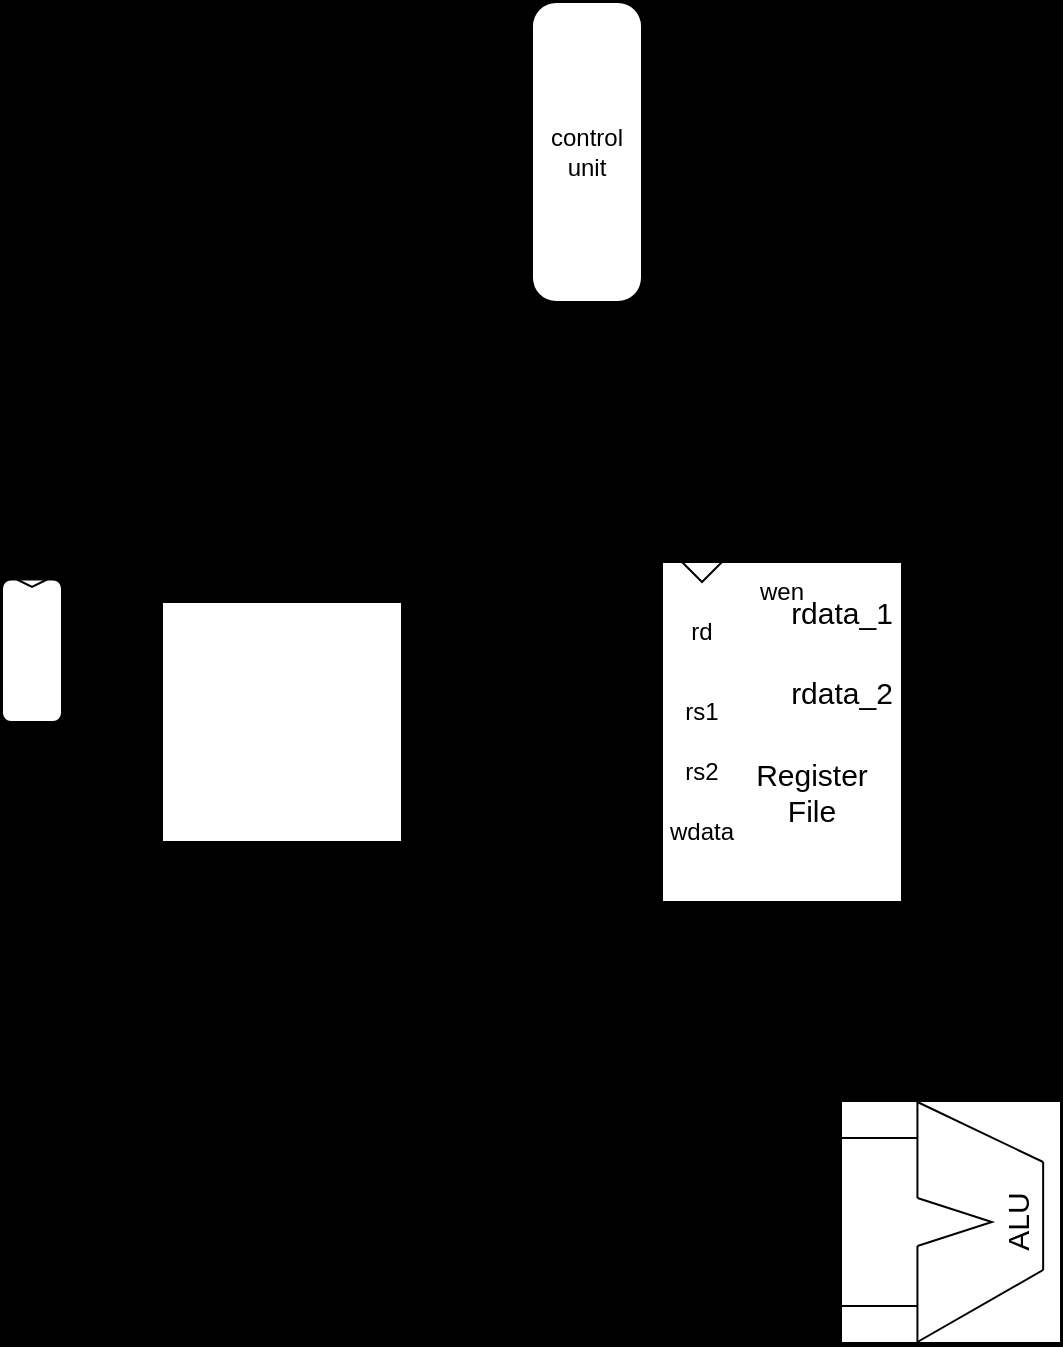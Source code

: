 <mxfile version="21.0.6" type="github" pages="2">
  <diagram name="Page-1" id="16e2658f-23c8-b752-8be9-c03fbebb8bbe">
    <mxGraphModel dx="1118" dy="1023" grid="1" gridSize="10" guides="1" tooltips="1" connect="1" arrows="0" fold="1" page="0" pageScale="1" pageWidth="1100" pageHeight="850" background="#000000" math="0" shadow="0">
      <root>
        <mxCell id="0" />
        <mxCell id="1" parent="0" />
        <mxCell id="Z0wh2rYoc3VQ_gcaiNQV-62" value="" style="group;fillColor=default;" parent="1" vertex="1" connectable="0">
          <mxGeometry x="710" y="350" width="109.005" height="120" as="geometry" />
        </mxCell>
        <mxCell id="Z0wh2rYoc3VQ_gcaiNQV-46" value="" style="endArrow=none;html=1;rounded=0;fontSize=23;" parent="Z0wh2rYoc3VQ_gcaiNQV-62" edge="1">
          <mxGeometry width="50" height="50" relative="1" as="geometry">
            <mxPoint y="18" as="sourcePoint" />
            <mxPoint x="37.714" y="18" as="targetPoint" />
          </mxGeometry>
        </mxCell>
        <mxCell id="Z0wh2rYoc3VQ_gcaiNQV-38" value="" style="endArrow=none;html=1;rounded=0;" parent="Z0wh2rYoc3VQ_gcaiNQV-62" edge="1">
          <mxGeometry width="50" height="50" relative="1" as="geometry">
            <mxPoint x="37.714" y="48" as="sourcePoint" />
            <mxPoint x="37.714" y="72" as="targetPoint" />
            <Array as="points">
              <mxPoint x="74.945" y="60" />
            </Array>
          </mxGeometry>
        </mxCell>
        <mxCell id="Z0wh2rYoc3VQ_gcaiNQV-39" value="" style="endArrow=none;html=1;rounded=0;" parent="Z0wh2rYoc3VQ_gcaiNQV-62" edge="1">
          <mxGeometry width="50" height="50" relative="1" as="geometry">
            <mxPoint x="37.714" y="48" as="sourcePoint" />
            <mxPoint x="37.714" as="targetPoint" />
            <Array as="points">
              <mxPoint x="37.714" y="20" />
            </Array>
          </mxGeometry>
        </mxCell>
        <mxCell id="Z0wh2rYoc3VQ_gcaiNQV-40" value="" style="endArrow=none;html=1;rounded=0;" parent="Z0wh2rYoc3VQ_gcaiNQV-62" edge="1">
          <mxGeometry width="50" height="50" relative="1" as="geometry">
            <mxPoint x="37.714" y="120" as="sourcePoint" />
            <mxPoint x="37.714" y="72" as="targetPoint" />
          </mxGeometry>
        </mxCell>
        <mxCell id="Z0wh2rYoc3VQ_gcaiNQV-41" value="" style="endArrow=none;html=1;rounded=0;" parent="Z0wh2rYoc3VQ_gcaiNQV-62" edge="1">
          <mxGeometry width="50" height="50" relative="1" as="geometry">
            <mxPoint x="37.714" as="sourcePoint" />
            <mxPoint x="100.571" y="30" as="targetPoint" />
          </mxGeometry>
        </mxCell>
        <mxCell id="Z0wh2rYoc3VQ_gcaiNQV-42" value="" style="endArrow=none;html=1;rounded=0;movable=1;resizable=1;rotatable=1;deletable=1;editable=1;locked=0;connectable=1;" parent="Z0wh2rYoc3VQ_gcaiNQV-62" edge="1">
          <mxGeometry width="50" height="50" relative="1" as="geometry">
            <mxPoint x="100.571" y="84" as="sourcePoint" />
            <mxPoint x="37.714" y="120" as="targetPoint" />
          </mxGeometry>
        </mxCell>
        <mxCell id="Z0wh2rYoc3VQ_gcaiNQV-43" value="" style="endArrow=none;html=1;rounded=0;" parent="Z0wh2rYoc3VQ_gcaiNQV-62" edge="1">
          <mxGeometry width="50" height="50" relative="1" as="geometry">
            <mxPoint x="100.571" y="84" as="sourcePoint" />
            <mxPoint x="100.571" y="29.998" as="targetPoint" />
          </mxGeometry>
        </mxCell>
        <mxCell id="Z0wh2rYoc3VQ_gcaiNQV-45" value="&lt;font style=&quot;font-size: 15px;&quot;&gt;ALU&lt;/font&gt;" style="text;strokeColor=none;align=center;fillColor=none;html=1;verticalAlign=middle;whiteSpace=wrap;rounded=0;direction=south;rotation=-90;container=0;" parent="Z0wh2rYoc3VQ_gcaiNQV-62" vertex="1">
          <mxGeometry x="79.29" y="38.29" width="17.43" height="42" as="geometry" />
        </mxCell>
        <mxCell id="Z0wh2rYoc3VQ_gcaiNQV-47" value="" style="endArrow=none;html=1;rounded=0;fontSize=23;" parent="Z0wh2rYoc3VQ_gcaiNQV-62" edge="1">
          <mxGeometry width="50" height="50" relative="1" as="geometry">
            <mxPoint y="102" as="sourcePoint" />
            <mxPoint x="37.714" y="102" as="targetPoint" />
          </mxGeometry>
        </mxCell>
        <mxCell id="jSqCd0GQv_M0WnS283iv-14" value="" style="group" vertex="1" connectable="0" parent="1">
          <mxGeometry x="290" y="70" width="30" height="90" as="geometry" />
        </mxCell>
        <mxCell id="JPiBVwmPEjv8jOsTFSt1-4" value="" style="rounded=1;whiteSpace=wrap;html=1;fontSize=15;fillColor=default;container=0;" parent="jSqCd0GQv_M0WnS283iv-14" vertex="1">
          <mxGeometry y="18.75" width="30" height="71.25" as="geometry" />
        </mxCell>
        <mxCell id="JPiBVwmPEjv8jOsTFSt1-5" value="" style="edgeStyle=none;orthogonalLoop=1;jettySize=auto;html=1;rounded=0;fontSize=15;startArrow=none;startFill=0;endArrow=none;endFill=0;exitX=0.25;exitY=0;exitDx=0;exitDy=0;entryX=0.75;entryY=0;entryDx=0;entryDy=0;" parent="jSqCd0GQv_M0WnS283iv-14" source="JPiBVwmPEjv8jOsTFSt1-4" target="JPiBVwmPEjv8jOsTFSt1-4" edge="1">
          <mxGeometry width="80" relative="1" as="geometry">
            <mxPoint x="5.0" y="18.75" as="sourcePoint" />
            <mxPoint x="25.0" y="18.75" as="targetPoint" />
            <Array as="points">
              <mxPoint x="15" y="22.5" />
            </Array>
          </mxGeometry>
        </mxCell>
        <mxCell id="JPiBVwmPEjv8jOsTFSt1-6" value="" style="edgeStyle=none;orthogonalLoop=1;jettySize=auto;html=1;rounded=0;fontSize=15;startArrow=none;startFill=0;endArrow=none;endFill=0;" parent="jSqCd0GQv_M0WnS283iv-14" edge="1">
          <mxGeometry width="80" relative="1" as="geometry">
            <mxPoint x="15" y="11.25" as="sourcePoint" />
            <mxPoint x="14.905" y="18.75" as="targetPoint" />
            <Array as="points" />
          </mxGeometry>
        </mxCell>
        <mxCell id="JPiBVwmPEjv8jOsTFSt1-7" value="CLK" style="text;strokeColor=none;align=center;fillColor=none;html=1;verticalAlign=middle;whiteSpace=wrap;rounded=0;fontSize=15;container=0;" parent="jSqCd0GQv_M0WnS283iv-14" vertex="1">
          <mxGeometry width="30" height="11.25" as="geometry" />
        </mxCell>
        <mxCell id="jSqCd0GQv_M0WnS283iv-16" value="" style="edgeStyle=none;orthogonalLoop=1;jettySize=auto;html=1;rounded=0;fontSize=12;startSize=8;endSize=8;curved=1;endArrow=none;endFill=0;" edge="1" parent="1">
          <mxGeometry width="120" relative="1" as="geometry">
            <mxPoint x="320" y="120" as="sourcePoint" />
            <mxPoint x="370" y="120" as="targetPoint" />
            <Array as="points" />
          </mxGeometry>
        </mxCell>
        <mxCell id="jSqCd0GQv_M0WnS283iv-17" value="" style="whiteSpace=wrap;html=1;aspect=fixed;fontFamily=Helvetica;fontSize=12;fontColor=default;direction=north;" vertex="1" parent="1">
          <mxGeometry x="370" y="100" width="120" height="120" as="geometry" />
        </mxCell>
        <mxCell id="jSqCd0GQv_M0WnS283iv-18" value="memory" style="text;strokeColor=none;align=center;fillColor=none;html=1;verticalAlign=middle;whiteSpace=wrap;rounded=0;fontSize=12;fontFamily=Helvetica;fontColor=default;" vertex="1" parent="1">
          <mxGeometry x="400" y="70" width="60" height="30" as="geometry" />
        </mxCell>
        <mxCell id="jSqCd0GQv_M0WnS283iv-19" value="pc" style="text;strokeColor=none;align=center;fillColor=none;html=1;verticalAlign=middle;whiteSpace=wrap;rounded=0;fontSize=12;fontFamily=Helvetica;fontColor=default;" vertex="1" parent="1">
          <mxGeometry x="310" y="90" width="60" height="30" as="geometry" />
        </mxCell>
        <mxCell id="jSqCd0GQv_M0WnS283iv-20" value="inst" style="text;strokeColor=none;align=center;fillColor=none;html=1;verticalAlign=middle;whiteSpace=wrap;rounded=0;fontSize=12;fontFamily=Helvetica;fontColor=default;" vertex="1" parent="1">
          <mxGeometry x="490" y="90" width="60" height="30" as="geometry" />
        </mxCell>
        <mxCell id="jSqCd0GQv_M0WnS283iv-21" value="" style="edgeStyle=none;orthogonalLoop=1;jettySize=auto;html=1;rounded=0;labelBackgroundColor=default;strokeColor=default;fontFamily=Helvetica;fontSize=12;fontColor=default;endArrow=none;endFill=0;startSize=8;endSize=8;shape=connector;curved=1;" edge="1" parent="1">
          <mxGeometry width="120" relative="1" as="geometry">
            <mxPoint x="490" y="120" as="sourcePoint" />
            <mxPoint x="540" y="120" as="targetPoint" />
            <Array as="points" />
          </mxGeometry>
        </mxCell>
        <mxCell id="jSqCd0GQv_M0WnS283iv-22" value="" style="edgeStyle=none;orthogonalLoop=1;jettySize=auto;html=1;rounded=0;labelBackgroundColor=default;strokeColor=default;fontFamily=Helvetica;fontSize=12;fontColor=default;endArrow=none;endFill=0;startSize=8;endSize=8;shape=connector;curved=1;" edge="1" parent="1">
          <mxGeometry width="120" relative="1" as="geometry">
            <mxPoint x="540" y="10" as="sourcePoint" />
            <mxPoint x="540" y="220" as="targetPoint" />
            <Array as="points" />
          </mxGeometry>
        </mxCell>
        <mxCell id="jSqCd0GQv_M0WnS283iv-24" value="" style="group" vertex="1" connectable="0" parent="1">
          <mxGeometry x="610" y="30" width="170" height="220" as="geometry" />
        </mxCell>
        <mxCell id="Z0wh2rYoc3VQ_gcaiNQV-61" value="" style="rounded=0;whiteSpace=wrap;html=1;fontSize=15;container=0;" parent="jSqCd0GQv_M0WnS283iv-24" vertex="1">
          <mxGeometry x="10" y="50" width="120" height="170" as="geometry" />
        </mxCell>
        <mxCell id="Z0wh2rYoc3VQ_gcaiNQV-64" value="" style="endArrow=none;html=1;rounded=0;fontSize=15;" parent="jSqCd0GQv_M0WnS283iv-24" edge="1">
          <mxGeometry width="50" height="50" relative="1" as="geometry">
            <mxPoint x="30" y="30" as="sourcePoint" />
            <mxPoint x="30" y="50" as="targetPoint" />
          </mxGeometry>
        </mxCell>
        <mxCell id="Z0wh2rYoc3VQ_gcaiNQV-71" value="CLK" style="text;strokeColor=none;align=center;fillColor=none;html=1;verticalAlign=middle;whiteSpace=wrap;rounded=0;fontSize=15;container=0;" parent="jSqCd0GQv_M0WnS283iv-24" vertex="1">
          <mxGeometry width="60" height="30" as="geometry" />
        </mxCell>
        <mxCell id="Z0wh2rYoc3VQ_gcaiNQV-73" value="Register&lt;br&gt;File" style="text;strokeColor=none;align=center;fillColor=none;html=1;verticalAlign=middle;whiteSpace=wrap;rounded=0;fontSize=15;container=0;" parent="jSqCd0GQv_M0WnS283iv-24" vertex="1">
          <mxGeometry x="55" y="150" width="60" height="30" as="geometry" />
        </mxCell>
        <mxCell id="Z0wh2rYoc3VQ_gcaiNQV-74" value="" style="edgeStyle=none;orthogonalLoop=1;jettySize=auto;html=1;rounded=0;fontSize=15;startArrow=none;startFill=0;endArrow=none;endFill=0;" parent="jSqCd0GQv_M0WnS283iv-24" edge="1">
          <mxGeometry width="80" relative="1" as="geometry">
            <mxPoint x="130" y="75" as="sourcePoint" />
            <mxPoint x="170" y="75" as="targetPoint" />
            <Array as="points" />
          </mxGeometry>
        </mxCell>
        <mxCell id="Z0wh2rYoc3VQ_gcaiNQV-75" value="" style="edgeStyle=none;orthogonalLoop=1;jettySize=auto;html=1;rounded=0;fontSize=15;startArrow=none;startFill=0;endArrow=none;endFill=0;" parent="jSqCd0GQv_M0WnS283iv-24" edge="1">
          <mxGeometry width="80" relative="1" as="geometry">
            <mxPoint x="130" y="110" as="sourcePoint" />
            <mxPoint x="170" y="110" as="targetPoint" />
            <Array as="points" />
          </mxGeometry>
        </mxCell>
        <mxCell id="Z0wh2rYoc3VQ_gcaiNQV-76" value="rdata_1" style="text;strokeColor=none;align=center;fillColor=none;html=1;verticalAlign=middle;whiteSpace=wrap;rounded=0;fontSize=15;container=0;" parent="jSqCd0GQv_M0WnS283iv-24" vertex="1">
          <mxGeometry x="70" y="60" width="60" height="30" as="geometry" />
        </mxCell>
        <mxCell id="Z0wh2rYoc3VQ_gcaiNQV-77" value="rdata_2" style="text;strokeColor=none;align=center;fillColor=none;html=1;verticalAlign=middle;whiteSpace=wrap;rounded=0;fontSize=15;container=0;" parent="jSqCd0GQv_M0WnS283iv-24" vertex="1">
          <mxGeometry x="70" y="100" width="60" height="30" as="geometry" />
        </mxCell>
        <mxCell id="JPiBVwmPEjv8jOsTFSt1-1" value="" style="edgeStyle=none;orthogonalLoop=1;jettySize=auto;html=1;rounded=0;fontSize=15;startArrow=none;startFill=0;endArrow=none;endFill=0;" parent="jSqCd0GQv_M0WnS283iv-24" edge="1">
          <mxGeometry width="80" relative="1" as="geometry">
            <mxPoint x="20" y="50" as="sourcePoint" />
            <mxPoint x="40" y="50" as="targetPoint" />
            <Array as="points">
              <mxPoint x="30" y="60" />
            </Array>
          </mxGeometry>
        </mxCell>
        <mxCell id="jSqCd0GQv_M0WnS283iv-26" value="rs1" style="text;strokeColor=none;align=center;fillColor=none;html=1;verticalAlign=middle;whiteSpace=wrap;rounded=0;fontSize=12;fontFamily=Helvetica;fontColor=default;" vertex="1" parent="jSqCd0GQv_M0WnS283iv-24">
          <mxGeometry y="110" width="60" height="30" as="geometry" />
        </mxCell>
        <mxCell id="jSqCd0GQv_M0WnS283iv-27" value="&lt;font style=&quot;font-size: 12px;&quot;&gt;rs2&lt;/font&gt;" style="text;strokeColor=none;align=center;fillColor=none;html=1;verticalAlign=middle;whiteSpace=wrap;rounded=0;fontSize=12;fontFamily=Helvetica;fontColor=default;" vertex="1" parent="jSqCd0GQv_M0WnS283iv-24">
          <mxGeometry y="140" width="60" height="30" as="geometry" />
        </mxCell>
        <mxCell id="jSqCd0GQv_M0WnS283iv-30" value="rd" style="text;strokeColor=none;align=center;fillColor=none;html=1;verticalAlign=middle;whiteSpace=wrap;rounded=0;fontSize=12;fontFamily=Helvetica;fontColor=default;" vertex="1" parent="jSqCd0GQv_M0WnS283iv-24">
          <mxGeometry y="70" width="60" height="30" as="geometry" />
        </mxCell>
        <mxCell id="jSqCd0GQv_M0WnS283iv-41" value="wdata" style="text;strokeColor=none;align=center;fillColor=none;html=1;verticalAlign=middle;whiteSpace=wrap;rounded=0;fontSize=12;fontFamily=Helvetica;fontColor=default;" vertex="1" parent="jSqCd0GQv_M0WnS283iv-24">
          <mxGeometry y="170" width="60" height="30" as="geometry" />
        </mxCell>
        <mxCell id="jSqCd0GQv_M0WnS283iv-42" value="wen" style="text;strokeColor=none;align=center;fillColor=none;html=1;verticalAlign=middle;whiteSpace=wrap;rounded=0;fontSize=12;fontFamily=Helvetica;fontColor=default;" vertex="1" parent="jSqCd0GQv_M0WnS283iv-24">
          <mxGeometry x="40" y="50" width="60" height="30" as="geometry" />
        </mxCell>
        <mxCell id="jSqCd0GQv_M0WnS283iv-43" value="" style="edgeStyle=none;orthogonalLoop=1;jettySize=auto;html=1;rounded=0;labelBackgroundColor=default;strokeColor=default;fontFamily=Helvetica;fontSize=12;fontColor=default;endArrow=none;endFill=0;startSize=8;endSize=8;shape=connector;curved=1;" edge="1" parent="jSqCd0GQv_M0WnS283iv-24">
          <mxGeometry width="120" relative="1" as="geometry">
            <mxPoint x="69.31" y="-10" as="sourcePoint" />
            <mxPoint x="69.31" y="50" as="targetPoint" />
            <Array as="points" />
          </mxGeometry>
        </mxCell>
        <mxCell id="jSqCd0GQv_M0WnS283iv-33" value="" style="edgeStyle=none;orthogonalLoop=1;jettySize=auto;html=1;rounded=0;labelBackgroundColor=default;strokeColor=default;fontFamily=Helvetica;fontSize=12;fontColor=default;endArrow=none;endFill=0;startSize=8;endSize=8;shape=connector;curved=1;" edge="1" parent="1">
          <mxGeometry width="120" relative="1" as="geometry">
            <mxPoint x="540" y="114.66" as="sourcePoint" />
            <mxPoint x="620" y="115" as="targetPoint" />
            <Array as="points" />
          </mxGeometry>
        </mxCell>
        <mxCell id="jSqCd0GQv_M0WnS283iv-34" value="19:15" style="text;strokeColor=none;align=center;fillColor=none;html=1;verticalAlign=middle;whiteSpace=wrap;rounded=0;fontSize=12;fontFamily=Helvetica;fontColor=default;" vertex="1" parent="1">
          <mxGeometry x="550" y="90" width="60" height="30" as="geometry" />
        </mxCell>
        <mxCell id="jSqCd0GQv_M0WnS283iv-35" value="" style="edgeStyle=none;orthogonalLoop=1;jettySize=auto;html=1;rounded=0;labelBackgroundColor=default;strokeColor=default;fontFamily=Helvetica;fontSize=12;fontColor=default;endArrow=none;endFill=0;startSize=8;endSize=8;shape=connector;curved=1;" edge="1" parent="1">
          <mxGeometry width="120" relative="1" as="geometry">
            <mxPoint x="540" y="154.66" as="sourcePoint" />
            <mxPoint x="620" y="155" as="targetPoint" />
            <Array as="points" />
          </mxGeometry>
        </mxCell>
        <mxCell id="jSqCd0GQv_M0WnS283iv-36" value="24:20" style="text;strokeColor=none;align=center;fillColor=none;html=1;verticalAlign=middle;whiteSpace=wrap;rounded=0;fontSize=12;fontFamily=Helvetica;fontColor=default;" vertex="1" parent="1">
          <mxGeometry x="550" y="130" width="60" height="30" as="geometry" />
        </mxCell>
        <mxCell id="jSqCd0GQv_M0WnS283iv-39" value="" style="edgeStyle=none;orthogonalLoop=1;jettySize=auto;html=1;rounded=0;labelBackgroundColor=default;strokeColor=default;fontFamily=Helvetica;fontSize=12;fontColor=default;endArrow=none;endFill=0;startSize=8;endSize=8;shape=connector;curved=1;" edge="1" parent="1">
          <mxGeometry width="120" relative="1" as="geometry">
            <mxPoint x="540" y="184.66" as="sourcePoint" />
            <mxPoint x="620" y="185" as="targetPoint" />
            <Array as="points" />
          </mxGeometry>
        </mxCell>
        <mxCell id="jSqCd0GQv_M0WnS283iv-40" value="11:7" style="text;strokeColor=none;align=center;fillColor=none;html=1;verticalAlign=middle;whiteSpace=wrap;rounded=0;fontSize=12;fontFamily=Helvetica;fontColor=default;" vertex="1" parent="1">
          <mxGeometry x="550" y="160" width="60" height="30" as="geometry" />
        </mxCell>
        <mxCell id="jSqCd0GQv_M0WnS283iv-44" value="control&lt;br&gt;unit" style="rounded=1;whiteSpace=wrap;html=1;fontFamily=Helvetica;fontSize=12;fontColor=default;direction=south;arcSize=22;" vertex="1" parent="1">
          <mxGeometry x="555" y="-200" width="55" height="150" as="geometry" />
        </mxCell>
        <mxCell id="jSqCd0GQv_M0WnS283iv-45" value="need_imm" style="text;strokeColor=none;align=center;fillColor=none;html=1;verticalAlign=middle;whiteSpace=wrap;rounded=0;fontSize=12;fontFamily=Helvetica;fontColor=default;" vertex="1" parent="1">
          <mxGeometry x="660" y="-200" width="60" height="30" as="geometry" />
        </mxCell>
        <mxCell id="jSqCd0GQv_M0WnS283iv-46" value="inst_not_ipl" style="text;strokeColor=none;align=center;fillColor=none;html=1;verticalAlign=middle;whiteSpace=wrap;rounded=0;fontSize=12;fontFamily=Helvetica;fontColor=default;" vertex="1" parent="1">
          <mxGeometry x="660" y="-80" width="60" height="30" as="geometry" />
        </mxCell>
        <mxCell id="jSqCd0GQv_M0WnS283iv-47" value="is_ebreak" style="text;strokeColor=none;align=center;fillColor=none;html=1;verticalAlign=middle;whiteSpace=wrap;rounded=0;fontSize=12;fontFamily=Helvetica;fontColor=default;" vertex="1" parent="1">
          <mxGeometry x="660" y="-120" width="60" height="30" as="geometry" />
        </mxCell>
        <mxCell id="jSqCd0GQv_M0WnS283iv-48" value="is_auipc" style="text;strokeColor=none;align=center;fillColor=none;html=1;verticalAlign=middle;whiteSpace=wrap;rounded=0;fontSize=12;fontFamily=Helvetica;fontColor=default;" vertex="1" parent="1">
          <mxGeometry x="660" y="-160" width="60" height="30" as="geometry" />
        </mxCell>
      </root>
    </mxGraphModel>
  </diagram>
  <diagram id="R90BCbSjWwIdNZHCNCVx" name="Page-2">
    <mxGraphModel dx="9540" dy="7480" grid="1" gridSize="10" guides="0" tooltips="0" connect="1" arrows="1" fold="1" page="0" pageScale="1" pageWidth="827" pageHeight="1169" math="0" shadow="0">
      <root>
        <mxCell id="0" />
        <mxCell id="1" parent="0" />
      </root>
    </mxGraphModel>
  </diagram>
</mxfile>
